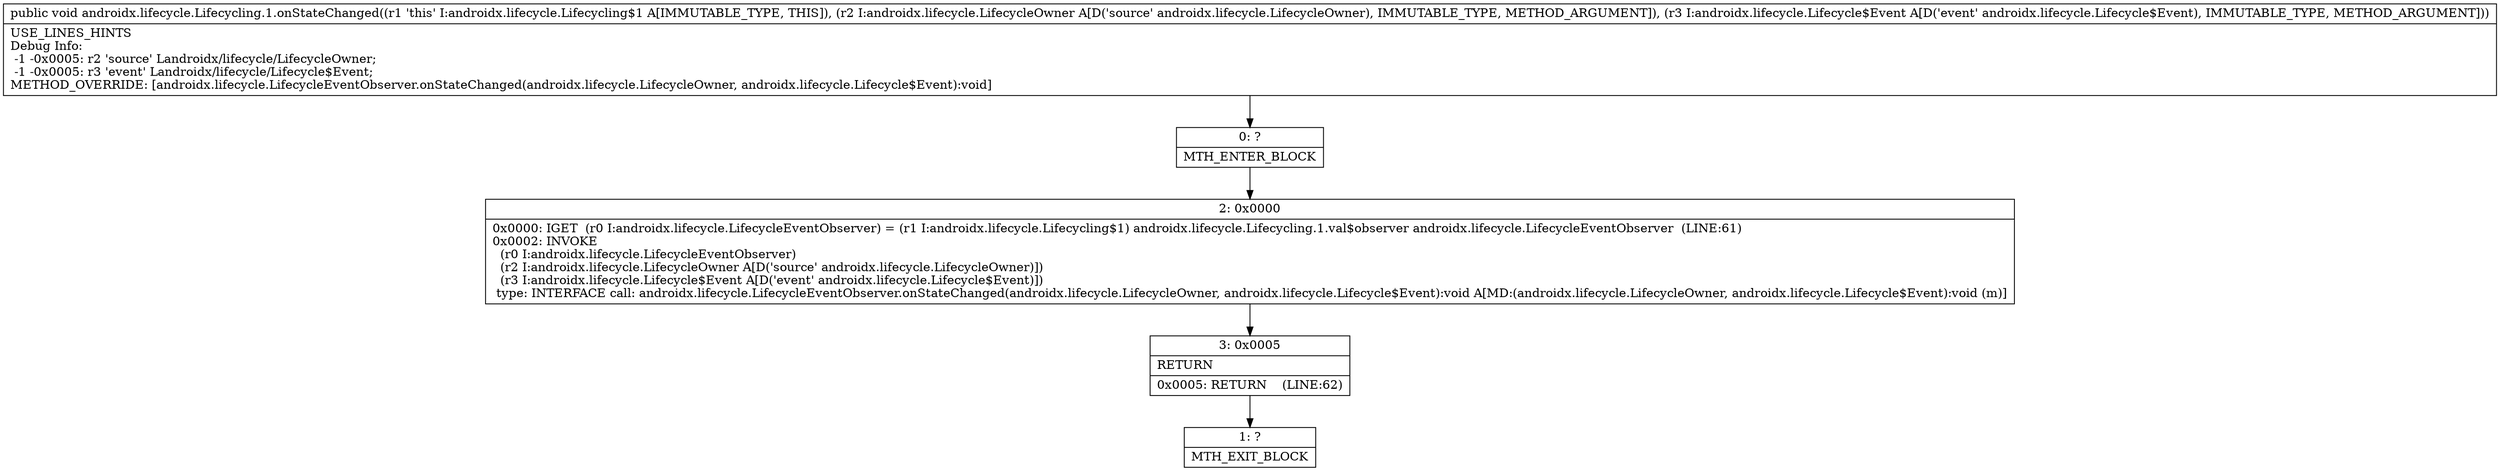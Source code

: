 digraph "CFG forandroidx.lifecycle.Lifecycling.1.onStateChanged(Landroidx\/lifecycle\/LifecycleOwner;Landroidx\/lifecycle\/Lifecycle$Event;)V" {
Node_0 [shape=record,label="{0\:\ ?|MTH_ENTER_BLOCK\l}"];
Node_2 [shape=record,label="{2\:\ 0x0000|0x0000: IGET  (r0 I:androidx.lifecycle.LifecycleEventObserver) = (r1 I:androidx.lifecycle.Lifecycling$1) androidx.lifecycle.Lifecycling.1.val$observer androidx.lifecycle.LifecycleEventObserver  (LINE:61)\l0x0002: INVOKE  \l  (r0 I:androidx.lifecycle.LifecycleEventObserver)\l  (r2 I:androidx.lifecycle.LifecycleOwner A[D('source' androidx.lifecycle.LifecycleOwner)])\l  (r3 I:androidx.lifecycle.Lifecycle$Event A[D('event' androidx.lifecycle.Lifecycle$Event)])\l type: INTERFACE call: androidx.lifecycle.LifecycleEventObserver.onStateChanged(androidx.lifecycle.LifecycleOwner, androidx.lifecycle.Lifecycle$Event):void A[MD:(androidx.lifecycle.LifecycleOwner, androidx.lifecycle.Lifecycle$Event):void (m)]\l}"];
Node_3 [shape=record,label="{3\:\ 0x0005|RETURN\l|0x0005: RETURN    (LINE:62)\l}"];
Node_1 [shape=record,label="{1\:\ ?|MTH_EXIT_BLOCK\l}"];
MethodNode[shape=record,label="{public void androidx.lifecycle.Lifecycling.1.onStateChanged((r1 'this' I:androidx.lifecycle.Lifecycling$1 A[IMMUTABLE_TYPE, THIS]), (r2 I:androidx.lifecycle.LifecycleOwner A[D('source' androidx.lifecycle.LifecycleOwner), IMMUTABLE_TYPE, METHOD_ARGUMENT]), (r3 I:androidx.lifecycle.Lifecycle$Event A[D('event' androidx.lifecycle.Lifecycle$Event), IMMUTABLE_TYPE, METHOD_ARGUMENT]))  | USE_LINES_HINTS\lDebug Info:\l  \-1 \-0x0005: r2 'source' Landroidx\/lifecycle\/LifecycleOwner;\l  \-1 \-0x0005: r3 'event' Landroidx\/lifecycle\/Lifecycle$Event;\lMETHOD_OVERRIDE: [androidx.lifecycle.LifecycleEventObserver.onStateChanged(androidx.lifecycle.LifecycleOwner, androidx.lifecycle.Lifecycle$Event):void]\l}"];
MethodNode -> Node_0;Node_0 -> Node_2;
Node_2 -> Node_3;
Node_3 -> Node_1;
}

